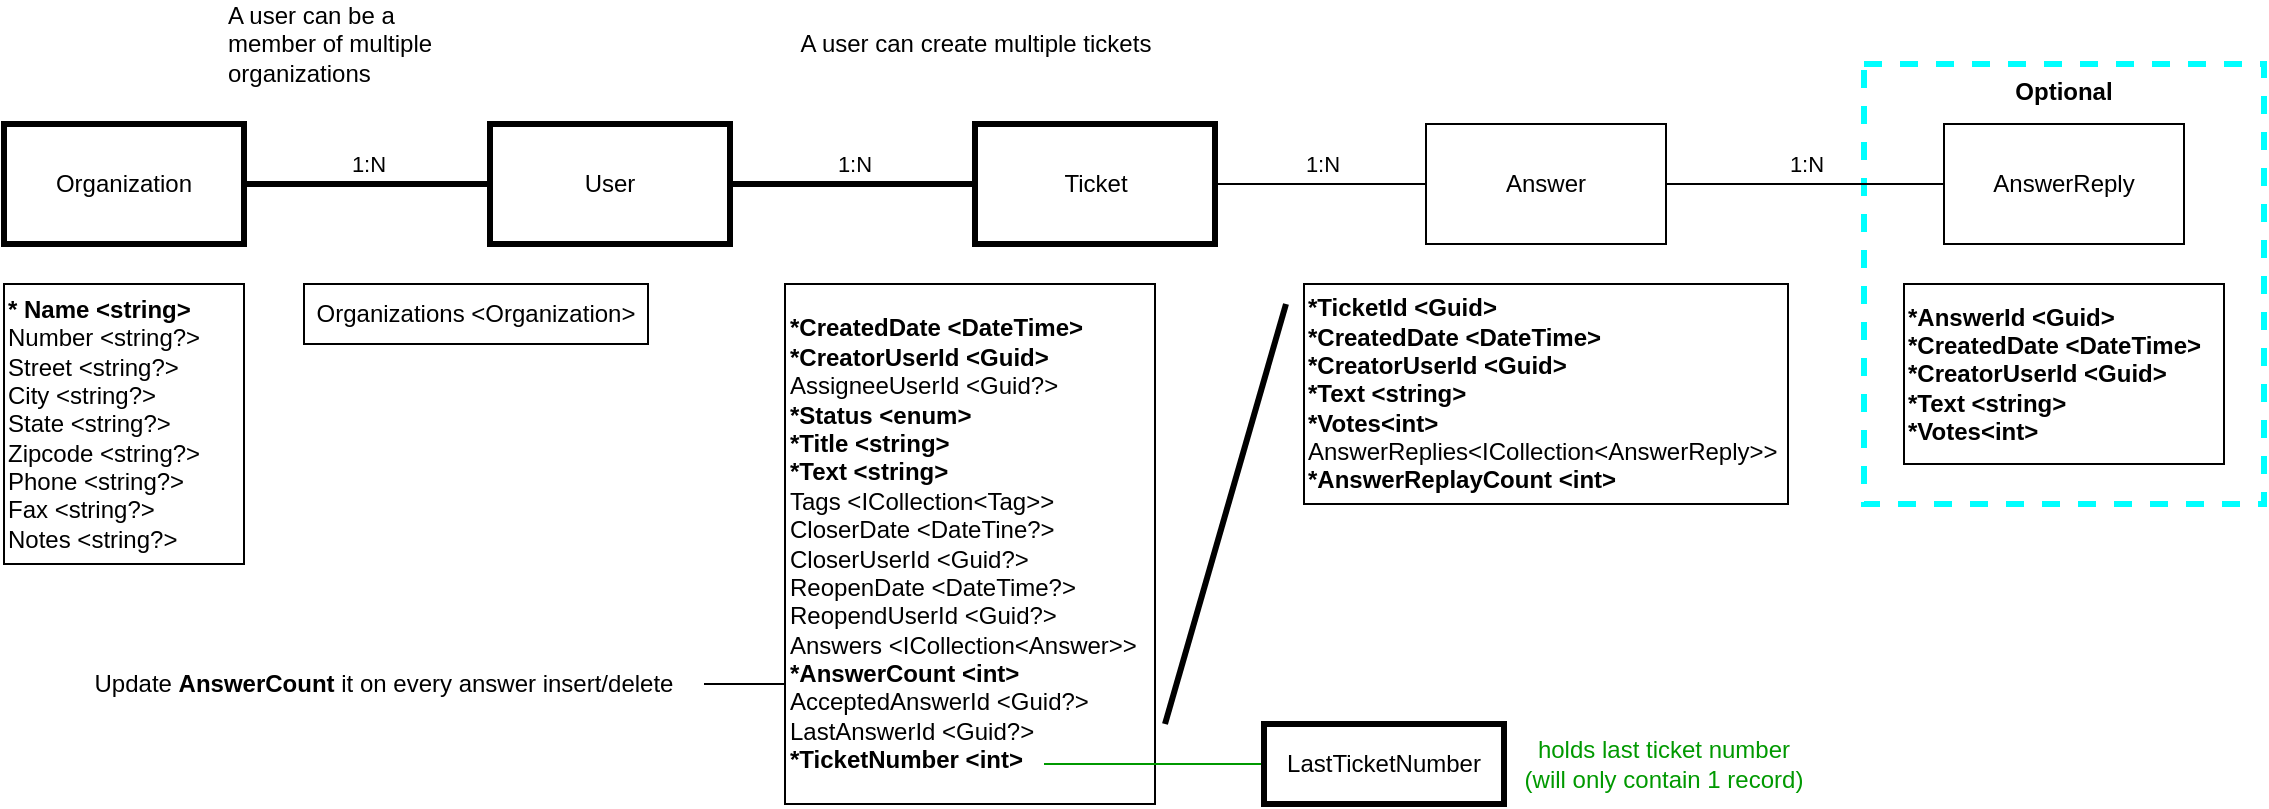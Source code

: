 <mxfile version="13.1.1" type="device"><diagram id="XsdR5rBmlQvIxGyuyij2" name="Page-1"><mxGraphModel dx="1422" dy="753" grid="1" gridSize="10" guides="1" tooltips="1" connect="1" arrows="1" fold="1" page="1" pageScale="1" pageWidth="850" pageHeight="1100" math="0" shadow="0"><root><mxCell id="0"/><mxCell id="1" parent="0"/><mxCell id="ulAKDCp1waad2PIdhyz6-4" value="&lt;b&gt;Optional&lt;/b&gt;" style="rounded=0;whiteSpace=wrap;html=1;dashed=1;strokeColor=#00FFFF;horizontal=1;verticalAlign=top;strokeWidth=3;" parent="1" vertex="1"><mxGeometry x="940" y="50" width="200" height="220" as="geometry"/></mxCell><mxCell id="tSy238-uLxkxltDlmrF9-1" value="Organization" style="rounded=0;whiteSpace=wrap;html=1;strokeWidth=3;" parent="1" vertex="1"><mxGeometry x="10" y="80" width="120" height="60" as="geometry"/></mxCell><mxCell id="tSy238-uLxkxltDlmrF9-2" value="User" style="rounded=0;whiteSpace=wrap;html=1;strokeWidth=3;" parent="1" vertex="1"><mxGeometry x="253" y="80" width="120" height="60" as="geometry"/></mxCell><mxCell id="tSy238-uLxkxltDlmrF9-3" value="Ticket" style="rounded=0;whiteSpace=wrap;html=1;strokeWidth=3;" parent="1" vertex="1"><mxGeometry x="495.5" y="80" width="120" height="60" as="geometry"/></mxCell><mxCell id="tSy238-uLxkxltDlmrF9-4" value="Answer" style="rounded=0;whiteSpace=wrap;html=1;" parent="1" vertex="1"><mxGeometry x="721" y="80" width="120" height="60" as="geometry"/></mxCell><mxCell id="tSy238-uLxkxltDlmrF9-5" value="AnswerReply" style="rounded=0;whiteSpace=wrap;html=1;" parent="1" vertex="1"><mxGeometry x="980" y="80" width="120" height="60" as="geometry"/></mxCell><mxCell id="tSy238-uLxkxltDlmrF9-7" value="1:N" style="endArrow=none;html=1;entryX=0;entryY=0.5;entryDx=0;entryDy=0;exitX=1;exitY=0.5;exitDx=0;exitDy=0;strokeWidth=3;" parent="1" source="tSy238-uLxkxltDlmrF9-1" target="tSy238-uLxkxltDlmrF9-2" edge="1"><mxGeometry y="10" width="50" height="50" relative="1" as="geometry"><mxPoint x="400" y="480" as="sourcePoint"/><mxPoint x="450" y="430" as="targetPoint"/><mxPoint as="offset"/></mxGeometry></mxCell><mxCell id="tSy238-uLxkxltDlmrF9-8" value="1:N" style="endArrow=none;html=1;exitX=1;exitY=0.5;exitDx=0;exitDy=0;entryX=0;entryY=0.5;entryDx=0;entryDy=0;strokeWidth=3;" parent="1" source="tSy238-uLxkxltDlmrF9-2" target="tSy238-uLxkxltDlmrF9-3" edge="1"><mxGeometry y="10" width="50" height="50" relative="1" as="geometry"><mxPoint x="330" y="120" as="sourcePoint"/><mxPoint x="350" y="180" as="targetPoint"/><mxPoint as="offset"/></mxGeometry></mxCell><mxCell id="tSy238-uLxkxltDlmrF9-9" value="1:N" style="endArrow=none;html=1;entryX=0;entryY=0.5;entryDx=0;entryDy=0;exitX=1;exitY=0.5;exitDx=0;exitDy=0;" parent="1" source="tSy238-uLxkxltDlmrF9-3" target="tSy238-uLxkxltDlmrF9-4" edge="1"><mxGeometry y="10" width="50" height="50" relative="1" as="geometry"><mxPoint x="480" y="150" as="sourcePoint"/><mxPoint x="520" y="150" as="targetPoint"/><mxPoint as="offset"/></mxGeometry></mxCell><mxCell id="tSy238-uLxkxltDlmrF9-10" value="1:N" style="endArrow=none;html=1;entryX=0;entryY=0.5;entryDx=0;entryDy=0;exitX=1;exitY=0.5;exitDx=0;exitDy=0;" parent="1" source="tSy238-uLxkxltDlmrF9-4" target="tSy238-uLxkxltDlmrF9-5" edge="1"><mxGeometry y="10" width="50" height="50" relative="1" as="geometry"><mxPoint x="630" y="190" as="sourcePoint"/><mxPoint x="670" y="190" as="targetPoint"/><mxPoint as="offset"/></mxGeometry></mxCell><mxCell id="tSy238-uLxkxltDlmrF9-11" value="&lt;div&gt;&lt;b&gt;* Name &amp;lt;string&amp;gt;&amp;nbsp;&lt;/b&gt;&lt;/div&gt;&lt;div&gt;Number &amp;lt;string?&amp;gt;&lt;/div&gt;&lt;div&gt;Street &amp;lt;string?&amp;gt;&lt;/div&gt;&lt;div&gt;City &amp;lt;string?&amp;gt;&lt;/div&gt;&lt;div&gt;State &amp;lt;string?&amp;gt;&lt;/div&gt;&lt;div&gt;Zipcode &amp;lt;string?&amp;gt;&lt;/div&gt;&lt;div&gt;Phone &amp;lt;string?&amp;gt;&lt;/div&gt;&lt;div&gt;Fax &amp;lt;string?&amp;gt;&lt;/div&gt;&lt;div&gt;Notes &amp;lt;string?&amp;gt;&lt;/div&gt;" style="rounded=0;whiteSpace=wrap;html=1;align=left;verticalAlign=middle;" parent="1" vertex="1"><mxGeometry x="10" y="160" width="120" height="140" as="geometry"/></mxCell><mxCell id="tSy238-uLxkxltDlmrF9-12" value="&lt;div&gt;Organizations &amp;lt;Organization&amp;gt;&lt;/div&gt;" style="rounded=0;whiteSpace=wrap;html=1;align=center;verticalAlign=middle;" parent="1" vertex="1"><mxGeometry x="160" y="160" width="172" height="30" as="geometry"/></mxCell><mxCell id="tSy238-uLxkxltDlmrF9-13" value="&lt;div&gt;&lt;b&gt;*CreatedDate &amp;lt;DateTime&amp;gt;&lt;/b&gt;&lt;br&gt;&lt;/div&gt;&lt;div&gt;&lt;b&gt;*CreatorUserId &amp;lt;Guid&amp;gt;&lt;/b&gt;&lt;/div&gt;&lt;div&gt;AssigneeUserId &amp;lt;Guid?&amp;gt;&lt;/div&gt;&lt;div&gt;&lt;b&gt;*Status &amp;lt;enum&amp;gt;&lt;/b&gt;&lt;/div&gt;&lt;div&gt;&lt;b&gt;*Title &amp;lt;string&amp;gt;&lt;/b&gt;&lt;/div&gt;&lt;div&gt;&lt;b&gt;*Text &amp;lt;string&amp;gt;&lt;/b&gt;&lt;/div&gt;&lt;div&gt;Tags &amp;lt;ICollection&amp;lt;Tag&amp;gt;&amp;gt;&lt;/div&gt;&lt;div&gt;CloserDate &amp;lt;DateTine?&amp;gt;&lt;/div&gt;&lt;div&gt;CloserUserId &amp;lt;Guid?&amp;gt;&lt;/div&gt;&lt;div&gt;ReopenDate &amp;lt;DateTime?&amp;gt;&lt;/div&gt;&lt;div&gt;ReopendUserId &amp;lt;Guid?&amp;gt;&lt;/div&gt;&lt;div&gt;Answers &amp;lt;ICollection&amp;lt;Answer&amp;gt;&amp;gt;&lt;/div&gt;&lt;div&gt;&lt;b&gt;*AnswerCount &amp;lt;int&amp;gt;&lt;/b&gt;&lt;/div&gt;&lt;div&gt;AcceptedAnswerId &amp;lt;Guid?&amp;gt;&lt;/div&gt;&lt;div&gt;LastAnswerId &amp;lt;Guid?&amp;gt;&lt;/div&gt;&lt;div&gt;&lt;b&gt;*TicketNumber &amp;lt;int&amp;gt;&lt;/b&gt;&amp;nbsp;&lt;br&gt;&lt;/div&gt;" style="rounded=0;whiteSpace=wrap;html=1;align=left;verticalAlign=middle;" parent="1" vertex="1"><mxGeometry x="400.5" y="160" width="185" height="260" as="geometry"/></mxCell><mxCell id="tSy238-uLxkxltDlmrF9-14" value="&lt;div&gt;&lt;b&gt;*TicketId &amp;lt;Guid&amp;gt;&lt;/b&gt;&amp;nbsp;&lt;/div&gt;&lt;div&gt;&lt;b&gt;*CreatedDate &amp;lt;DateTime&amp;gt;&lt;/b&gt;&lt;/div&gt;&lt;div&gt;&lt;b&gt;*CreatorUserId &amp;lt;Guid&amp;gt;&lt;/b&gt;&lt;/div&gt;&lt;div&gt;&lt;b&gt;*Text &amp;lt;string&amp;gt;&lt;/b&gt;&lt;br&gt;&lt;/div&gt;&lt;div&gt;&lt;b&gt;*Votes&amp;lt;int&amp;gt;&lt;/b&gt;&lt;/div&gt;&lt;div&gt;&lt;div&gt;AnswerReplies&amp;lt;ICollection&amp;lt;AnswerReply&amp;gt;&amp;gt;&lt;/div&gt;&lt;div&gt;&lt;b&gt;*AnswerReplayCount &amp;lt;int&amp;gt;&lt;/b&gt;&lt;/div&gt;&lt;/div&gt;" style="rounded=0;whiteSpace=wrap;html=1;align=left;verticalAlign=middle;" parent="1" vertex="1"><mxGeometry x="660" y="160" width="242" height="110" as="geometry"/></mxCell><mxCell id="tSy238-uLxkxltDlmrF9-15" value="&lt;div&gt;&lt;b&gt;*AnswerId &amp;lt;Guid&amp;gt;&lt;/b&gt;&amp;nbsp;&lt;/div&gt;&lt;div&gt;&lt;b&gt;*CreatedDate &amp;lt;DateTime&amp;gt;&lt;/b&gt;&lt;/div&gt;&lt;div&gt;&lt;b&gt;*CreatorUserId &amp;lt;Guid&amp;gt;&lt;/b&gt;&lt;/div&gt;&lt;div&gt;&lt;b&gt;*Text &amp;lt;string&amp;gt;&lt;/b&gt;&lt;br&gt;&lt;/div&gt;&lt;div&gt;&lt;b&gt;*Votes&amp;lt;int&amp;gt;&lt;/b&gt;&lt;/div&gt;" style="rounded=0;whiteSpace=wrap;html=1;align=left;verticalAlign=middle;" parent="1" vertex="1"><mxGeometry x="960" y="160" width="160" height="90" as="geometry"/></mxCell><mxCell id="tSy238-uLxkxltDlmrF9-16" value="A user can create multiple tickets" style="text;html=1;strokeColor=none;fillColor=none;align=center;verticalAlign=middle;whiteSpace=wrap;rounded=0;" parent="1" vertex="1"><mxGeometry x="400.5" y="30" width="190" height="20" as="geometry"/></mxCell><mxCell id="tSy238-uLxkxltDlmrF9-17" value="A user can be a member of multiple organizations" style="text;html=1;strokeColor=none;fillColor=none;align=left;verticalAlign=middle;whiteSpace=wrap;rounded=0;" parent="1" vertex="1"><mxGeometry x="120" y="20" width="110" height="40" as="geometry"/></mxCell><mxCell id="tSy238-uLxkxltDlmrF9-18" value="Update &lt;b&gt;AnswerCount&lt;/b&gt; it on every answer insert/delete" style="text;html=1;strokeColor=none;fillColor=none;align=center;verticalAlign=middle;whiteSpace=wrap;rounded=0;" parent="1" vertex="1"><mxGeometry x="50" y="350" width="300" height="20" as="geometry"/></mxCell><mxCell id="tSy238-uLxkxltDlmrF9-20" value="" style="endArrow=none;html=1;entryX=0;entryY=0.5;entryDx=0;entryDy=0;" parent="1" edge="1"><mxGeometry y="10" width="50" height="50" relative="1" as="geometry"><mxPoint x="360" y="360" as="sourcePoint"/><mxPoint x="400.5" y="360" as="targetPoint"/><mxPoint as="offset"/></mxGeometry></mxCell><mxCell id="tSy238-uLxkxltDlmrF9-21" value="" style="endArrow=none;html=1;exitX=1;exitY=0.5;exitDx=0;exitDy=0;fillColor=#d5e8d4;strokeColor=#009900;" parent="1" edge="1"><mxGeometry y="10" width="50" height="50" relative="1" as="geometry"><mxPoint x="530" y="400.0" as="sourcePoint"/><mxPoint x="640" y="400" as="targetPoint"/><mxPoint as="offset"/></mxGeometry></mxCell><mxCell id="tSy238-uLxkxltDlmrF9-22" value="holds last ticket number&lt;br&gt;(will only contain 1 record)" style="text;html=1;strokeColor=none;fillColor=none;align=center;verticalAlign=middle;whiteSpace=wrap;rounded=0;fontColor=#009900;" parent="1" vertex="1"><mxGeometry x="760" y="380" width="160" height="40" as="geometry"/></mxCell><mxCell id="tSy238-uLxkxltDlmrF9-23" value="LastTicketNumber" style="rounded=0;whiteSpace=wrap;html=1;strokeWidth=3;" parent="1" vertex="1"><mxGeometry x="640" y="380" width="120" height="40" as="geometry"/></mxCell><mxCell id="tSy238-uLxkxltDlmrF9-25" value="" style="endArrow=none;html=1;strokeWidth=3;" parent="1" edge="1"><mxGeometry y="10" width="50" height="50" relative="1" as="geometry"><mxPoint x="590.5" y="380" as="sourcePoint"/><mxPoint x="651" y="170" as="targetPoint"/><mxPoint as="offset"/></mxGeometry></mxCell></root></mxGraphModel></diagram></mxfile>